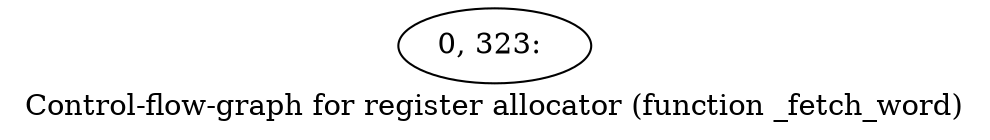 digraph G {
graph [label="Control-flow-graph for register allocator (function _fetch_word)"]
0[label="0, 323: "];
}
